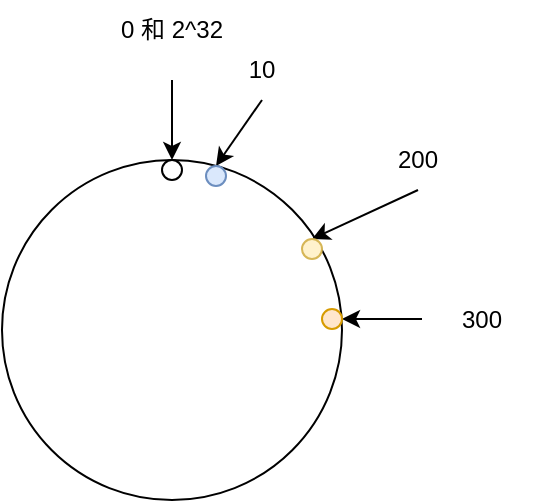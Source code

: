 <mxfile version="24.7.8" pages="3">
  <diagram name="第 1 页" id="0h9fpJIVuNZFzkDJnDro">
    <mxGraphModel dx="1191" dy="694" grid="1" gridSize="10" guides="1" tooltips="1" connect="1" arrows="1" fold="1" page="1" pageScale="1" pageWidth="827" pageHeight="1169" math="0" shadow="0">
      <root>
        <mxCell id="0" />
        <mxCell id="1" parent="0" />
        <mxCell id="nkqiBdED_TCg2tZ42Q-z-1" value="" style="ellipse;whiteSpace=wrap;html=1;aspect=fixed;" vertex="1" parent="1">
          <mxGeometry x="180" y="380" width="170" height="170" as="geometry" />
        </mxCell>
        <mxCell id="nkqiBdED_TCg2tZ42Q-z-7" value="" style="endArrow=classic;html=1;rounded=0;entryX=0.5;entryY=0;entryDx=0;entryDy=0;" edge="1" parent="1" target="nkqiBdED_TCg2tZ42Q-z-1">
          <mxGeometry width="50" height="50" relative="1" as="geometry">
            <mxPoint x="265" y="340" as="sourcePoint" />
            <mxPoint x="490" y="330" as="targetPoint" />
          </mxGeometry>
        </mxCell>
        <mxCell id="nkqiBdED_TCg2tZ42Q-z-10" value="0 和 2^32" style="text;html=1;align=center;verticalAlign=middle;whiteSpace=wrap;rounded=0;" vertex="1" parent="1">
          <mxGeometry x="235" y="300" width="60" height="30" as="geometry" />
        </mxCell>
        <mxCell id="nkqiBdED_TCg2tZ42Q-z-11" value="10" style="text;html=1;align=center;verticalAlign=middle;whiteSpace=wrap;rounded=0;" vertex="1" parent="1">
          <mxGeometry x="280" y="320" width="60" height="30" as="geometry" />
        </mxCell>
        <mxCell id="nkqiBdED_TCg2tZ42Q-z-13" value="" style="ellipse;whiteSpace=wrap;html=1;aspect=fixed;" vertex="1" parent="1">
          <mxGeometry x="260" y="380" width="10" height="10" as="geometry" />
        </mxCell>
        <mxCell id="nkqiBdED_TCg2tZ42Q-z-15" value="" style="endArrow=classic;html=1;rounded=0;entryX=0.5;entryY=0;entryDx=0;entryDy=0;exitX=0.5;exitY=1;exitDx=0;exitDy=0;" edge="1" parent="1" source="nkqiBdED_TCg2tZ42Q-z-11">
          <mxGeometry width="50" height="50" relative="1" as="geometry">
            <mxPoint x="322" y="353" as="sourcePoint" />
            <mxPoint x="287" y="383" as="targetPoint" />
          </mxGeometry>
        </mxCell>
        <mxCell id="nkqiBdED_TCg2tZ42Q-z-16" value="" style="ellipse;whiteSpace=wrap;html=1;aspect=fixed;fillColor=#dae8fc;strokeColor=#6c8ebf;" vertex="1" parent="1">
          <mxGeometry x="282" y="383" width="10" height="10" as="geometry" />
        </mxCell>
        <mxCell id="nkqiBdED_TCg2tZ42Q-z-17" value="200" style="text;html=1;align=center;verticalAlign=middle;whiteSpace=wrap;rounded=0;" vertex="1" parent="1">
          <mxGeometry x="358" y="365" width="60" height="30" as="geometry" />
        </mxCell>
        <mxCell id="nkqiBdED_TCg2tZ42Q-z-18" value="" style="endArrow=classic;html=1;rounded=0;entryX=0.5;entryY=0;entryDx=0;entryDy=0;exitX=0.5;exitY=1;exitDx=0;exitDy=0;" edge="1" parent="1" source="nkqiBdED_TCg2tZ42Q-z-17">
          <mxGeometry width="50" height="50" relative="1" as="geometry">
            <mxPoint x="370" y="389.5" as="sourcePoint" />
            <mxPoint x="335" y="419.5" as="targetPoint" />
          </mxGeometry>
        </mxCell>
        <mxCell id="nkqiBdED_TCg2tZ42Q-z-19" value="" style="ellipse;whiteSpace=wrap;html=1;aspect=fixed;fillColor=#fff2cc;strokeColor=#d6b656;" vertex="1" parent="1">
          <mxGeometry x="330" y="419.5" width="10" height="10" as="geometry" />
        </mxCell>
        <mxCell id="nkqiBdED_TCg2tZ42Q-z-20" value="300" style="text;html=1;align=center;verticalAlign=middle;whiteSpace=wrap;rounded=0;" vertex="1" parent="1">
          <mxGeometry x="390" y="444.5" width="60" height="30" as="geometry" />
        </mxCell>
        <mxCell id="nkqiBdED_TCg2tZ42Q-z-21" value="" style="endArrow=classic;html=1;rounded=0;entryX=1;entryY=0.5;entryDx=0;entryDy=0;exitX=0;exitY=0.5;exitDx=0;exitDy=0;" edge="1" parent="1" source="nkqiBdED_TCg2tZ42Q-z-20" target="nkqiBdED_TCg2tZ42Q-z-22">
          <mxGeometry width="50" height="50" relative="1" as="geometry">
            <mxPoint x="380" y="424.5" as="sourcePoint" />
            <mxPoint x="345" y="454.5" as="targetPoint" />
          </mxGeometry>
        </mxCell>
        <mxCell id="nkqiBdED_TCg2tZ42Q-z-22" value="" style="ellipse;whiteSpace=wrap;html=1;aspect=fixed;fillColor=#ffe6cc;strokeColor=#d79b00;" vertex="1" parent="1">
          <mxGeometry x="340" y="454.5" width="10" height="10" as="geometry" />
        </mxCell>
      </root>
    </mxGraphModel>
  </diagram>
  <diagram id="Wbd2jXvLNEStyoDUqWL7" name="第 2 页">
    <mxGraphModel dx="1548" dy="902" grid="1" gridSize="10" guides="1" tooltips="1" connect="1" arrows="1" fold="1" page="1" pageScale="1" pageWidth="827" pageHeight="1169" math="0" shadow="0">
      <root>
        <mxCell id="0" />
        <mxCell id="1" parent="0" />
        <mxCell id="az-y8TGZQjpOstiVN5an-1" value="c_cache" style="rounded=1;whiteSpace=wrap;html=1;" vertex="1" parent="1">
          <mxGeometry x="350" y="430" width="80" height="40" as="geometry" />
        </mxCell>
        <mxCell id="az-y8TGZQjpOstiVN5an-2" value="c_cache" style="rounded=1;whiteSpace=wrap;html=1;" vertex="1" parent="1">
          <mxGeometry x="350" y="490" width="80" height="40" as="geometry" />
        </mxCell>
        <mxCell id="az-y8TGZQjpOstiVN5an-3" value="c_cache" style="rounded=1;whiteSpace=wrap;html=1;" vertex="1" parent="1">
          <mxGeometry x="350" y="550" width="80" height="40" as="geometry" />
        </mxCell>
      </root>
    </mxGraphModel>
  </diagram>
  <diagram id="ZwfZF5zEZdMDHMHn7_93" name="第 3 页">
    <mxGraphModel dx="1548" dy="902" grid="1" gridSize="10" guides="1" tooltips="1" connect="1" arrows="1" fold="1" page="1" pageScale="1" pageWidth="827" pageHeight="1169" math="0" shadow="0">
      <root>
        <mxCell id="0" />
        <mxCell id="1" parent="0" />
        <mxCell id="o6sVOkM76FY48gzLWDcP-1" value="richDBImpl" style="swimlane;fontStyle=0;childLayout=stackLayout;horizontal=1;startSize=26;fillColor=none;horizontalStack=0;resizeParent=1;resizeParentMax=0;resizeLast=0;collapsible=1;marginBottom=0;whiteSpace=wrap;html=1;" vertex="1" parent="1">
          <mxGeometry x="340" y="410" width="140" height="52" as="geometry" />
        </mxCell>
        <mxCell id="o6sVOkM76FY48gzLWDcP-2" value="+ field: type" style="text;strokeColor=none;fillColor=none;align=left;verticalAlign=top;spacingLeft=4;spacingRight=4;overflow=hidden;rotatable=0;points=[[0,0.5],[1,0.5]];portConstraint=eastwest;whiteSpace=wrap;html=1;" vertex="1" parent="o6sVOkM76FY48gzLWDcP-1">
          <mxGeometry y="26" width="140" height="26" as="geometry" />
        </mxCell>
      </root>
    </mxGraphModel>
  </diagram>
</mxfile>
